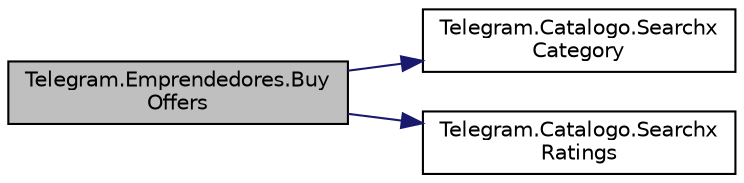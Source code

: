 digraph "Telegram.Emprendedores.BuyOffers"
{
 // INTERACTIVE_SVG=YES
 // LATEX_PDF_SIZE
  edge [fontname="Helvetica",fontsize="10",labelfontname="Helvetica",labelfontsize="10"];
  node [fontname="Helvetica",fontsize="10",shape=record];
  rankdir="LR";
  Node1 [label="Telegram.Emprendedores.Buy\lOffers",height=0.2,width=0.4,color="black", fillcolor="grey75", style="filled", fontcolor="black",tooltip="Metodo para que un emprendedor pueda comprar una oferta."];
  Node1 -> Node2 [color="midnightblue",fontsize="10",style="solid",fontname="Helvetica"];
  Node2 [label="Telegram.Catalogo.Searchx\lCategory",height=0.2,width=0.4,color="black", fillcolor="white", style="filled",URL="$classTelegram_1_1Catalogo.html#acaadeee41ba1c7509e1c2e72a08fc69e",tooltip="Metodo para buscar en el catalogo por categoria."];
  Node1 -> Node3 [color="midnightblue",fontsize="10",style="solid",fontname="Helvetica"];
  Node3 [label="Telegram.Catalogo.Searchx\lRatings",height=0.2,width=0.4,color="black", fillcolor="white", style="filled",URL="$classTelegram_1_1Catalogo.html#ab085af1f5689fecf1329428b1cd7301c",tooltip="Metodo para buscar en el catalogo por habilitacion."];
}
